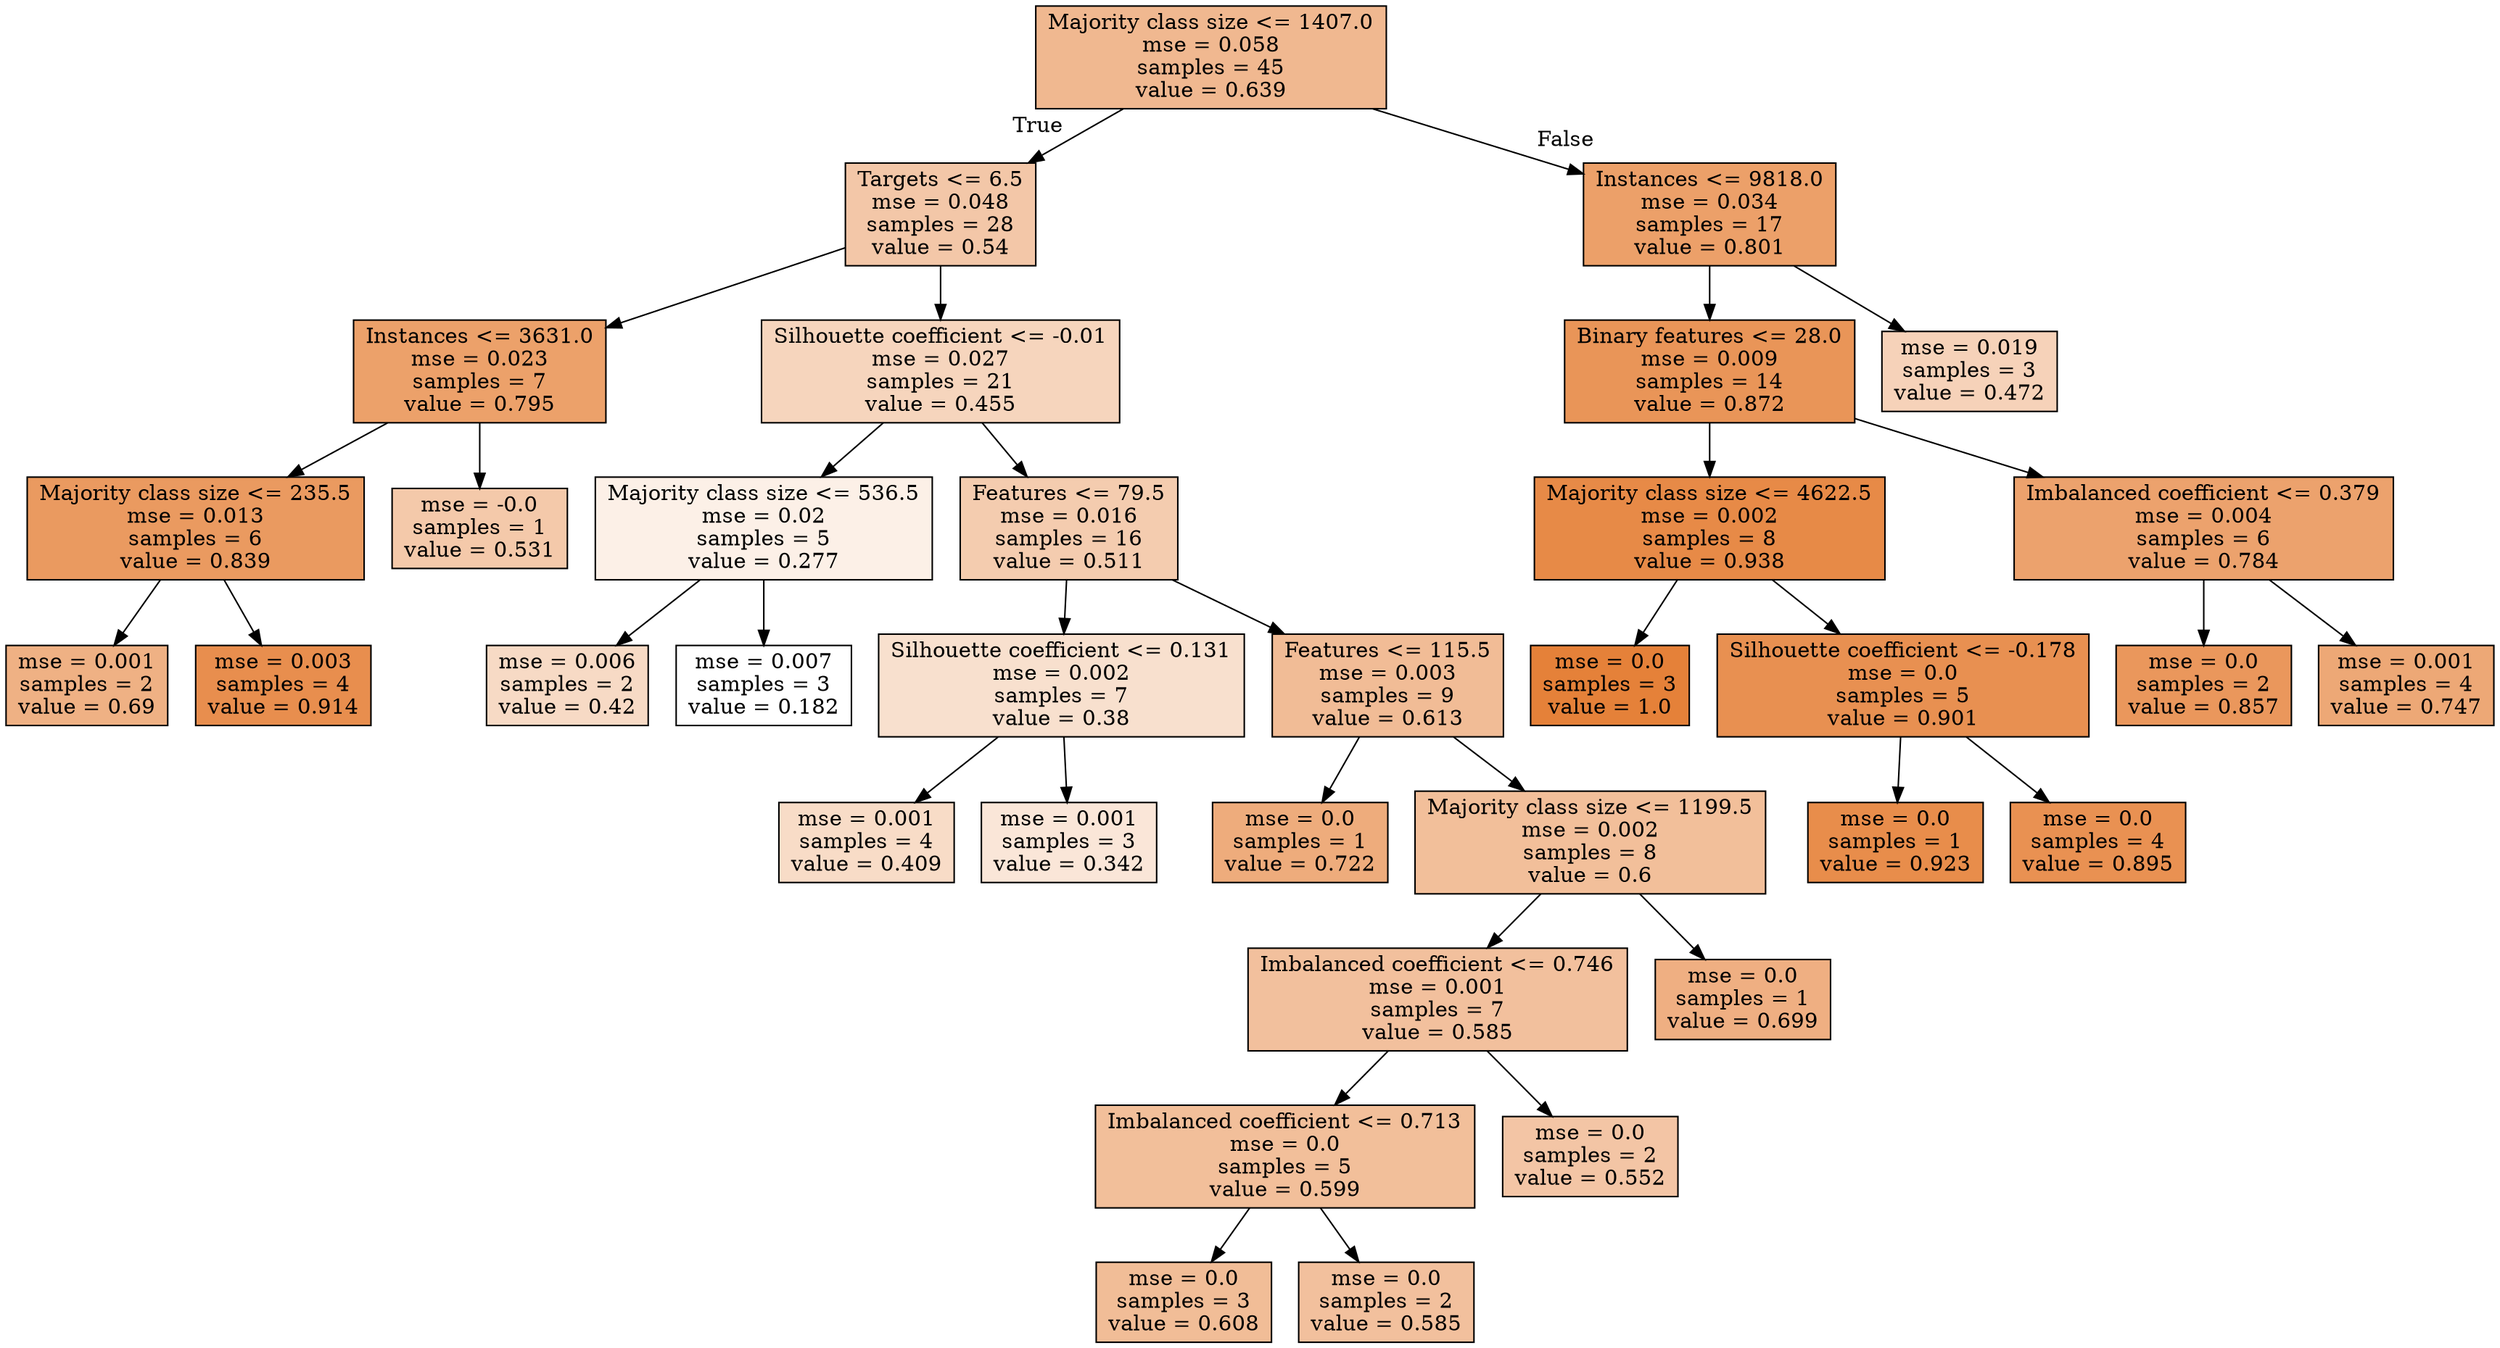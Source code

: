 digraph Tree {
node [shape=box, style="filled", color="black"] ;
0 [label="Majority class size <= 1407.0\nmse = 0.058\nsamples = 45\nvalue = 0.639", fillcolor="#e581398f"] ;
1 [label="Targets <= 6.5\nmse = 0.048\nsamples = 28\nvalue = 0.54", fillcolor="#e5813970"] ;
0 -> 1 [labeldistance=2.5, labelangle=45, headlabel="True"] ;
2 [label="Instances <= 3631.0\nmse = 0.023\nsamples = 7\nvalue = 0.795", fillcolor="#e58139bf"] ;
1 -> 2 ;
3 [label="Majority class size <= 235.5\nmse = 0.013\nsamples = 6\nvalue = 0.839", fillcolor="#e58139cd"] ;
2 -> 3 ;
4 [label="mse = 0.001\nsamples = 2\nvalue = 0.69", fillcolor="#e581399e"] ;
3 -> 4 ;
5 [label="mse = 0.003\nsamples = 4\nvalue = 0.914", fillcolor="#e58139e4"] ;
3 -> 5 ;
6 [label="mse = -0.0\nsamples = 1\nvalue = 0.531", fillcolor="#e581396d"] ;
2 -> 6 ;
7 [label="Silhouette coefficient <= -0.01\nmse = 0.027\nsamples = 21\nvalue = 0.455", fillcolor="#e5813955"] ;
1 -> 7 ;
8 [label="Majority class size <= 536.5\nmse = 0.02\nsamples = 5\nvalue = 0.277", fillcolor="#e581391e"] ;
7 -> 8 ;
9 [label="mse = 0.006\nsamples = 2\nvalue = 0.42", fillcolor="#e581394a"] ;
8 -> 9 ;
10 [label="mse = 0.007\nsamples = 3\nvalue = 0.182", fillcolor="#e5813900"] ;
8 -> 10 ;
11 [label="Features <= 79.5\nmse = 0.016\nsamples = 16\nvalue = 0.511", fillcolor="#e5813967"] ;
7 -> 11 ;
12 [label="Silhouette coefficient <= 0.131\nmse = 0.002\nsamples = 7\nvalue = 0.38", fillcolor="#e581393e"] ;
11 -> 12 ;
13 [label="mse = 0.001\nsamples = 4\nvalue = 0.409", fillcolor="#e5813947"] ;
12 -> 13 ;
14 [label="mse = 0.001\nsamples = 3\nvalue = 0.342", fillcolor="#e5813932"] ;
12 -> 14 ;
15 [label="Features <= 115.5\nmse = 0.003\nsamples = 9\nvalue = 0.613", fillcolor="#e5813987"] ;
11 -> 15 ;
16 [label="mse = 0.0\nsamples = 1\nvalue = 0.722", fillcolor="#e58139a8"] ;
15 -> 16 ;
17 [label="Majority class size <= 1199.5\nmse = 0.002\nsamples = 8\nvalue = 0.6", fillcolor="#e5813982"] ;
15 -> 17 ;
18 [label="Imbalanced coefficient <= 0.746\nmse = 0.001\nsamples = 7\nvalue = 0.585", fillcolor="#e581397e"] ;
17 -> 18 ;
19 [label="Imbalanced coefficient <= 0.713\nmse = 0.0\nsamples = 5\nvalue = 0.599", fillcolor="#e5813982"] ;
18 -> 19 ;
20 [label="mse = 0.0\nsamples = 3\nvalue = 0.608", fillcolor="#e5813985"] ;
19 -> 20 ;
21 [label="mse = 0.0\nsamples = 2\nvalue = 0.585", fillcolor="#e581397e"] ;
19 -> 21 ;
22 [label="mse = 0.0\nsamples = 2\nvalue = 0.552", fillcolor="#e5813974"] ;
18 -> 22 ;
23 [label="mse = 0.0\nsamples = 1\nvalue = 0.699", fillcolor="#e58139a1"] ;
17 -> 23 ;
24 [label="Instances <= 9818.0\nmse = 0.034\nsamples = 17\nvalue = 0.801", fillcolor="#e58139c1"] ;
0 -> 24 [labeldistance=2.5, labelangle=-45, headlabel="False"] ;
25 [label="Binary features <= 28.0\nmse = 0.009\nsamples = 14\nvalue = 0.872", fillcolor="#e58139d7"] ;
24 -> 25 ;
26 [label="Majority class size <= 4622.5\nmse = 0.002\nsamples = 8\nvalue = 0.938", fillcolor="#e58139ec"] ;
25 -> 26 ;
27 [label="mse = 0.0\nsamples = 3\nvalue = 1.0", fillcolor="#e58139ff"] ;
26 -> 27 ;
28 [label="Silhouette coefficient <= -0.178\nmse = 0.0\nsamples = 5\nvalue = 0.901", fillcolor="#e58139e0"] ;
26 -> 28 ;
29 [label="mse = 0.0\nsamples = 1\nvalue = 0.923", fillcolor="#e58139e7"] ;
28 -> 29 ;
30 [label="mse = 0.0\nsamples = 4\nvalue = 0.895", fillcolor="#e58139de"] ;
28 -> 30 ;
31 [label="Imbalanced coefficient <= 0.379\nmse = 0.004\nsamples = 6\nvalue = 0.784", fillcolor="#e58139bc"] ;
25 -> 31 ;
32 [label="mse = 0.0\nsamples = 2\nvalue = 0.857", fillcolor="#e58139d2"] ;
31 -> 32 ;
33 [label="mse = 0.001\nsamples = 4\nvalue = 0.747", fillcolor="#e58139b0"] ;
31 -> 33 ;
34 [label="mse = 0.019\nsamples = 3\nvalue = 0.472", fillcolor="#e581395a"] ;
24 -> 34 ;
}